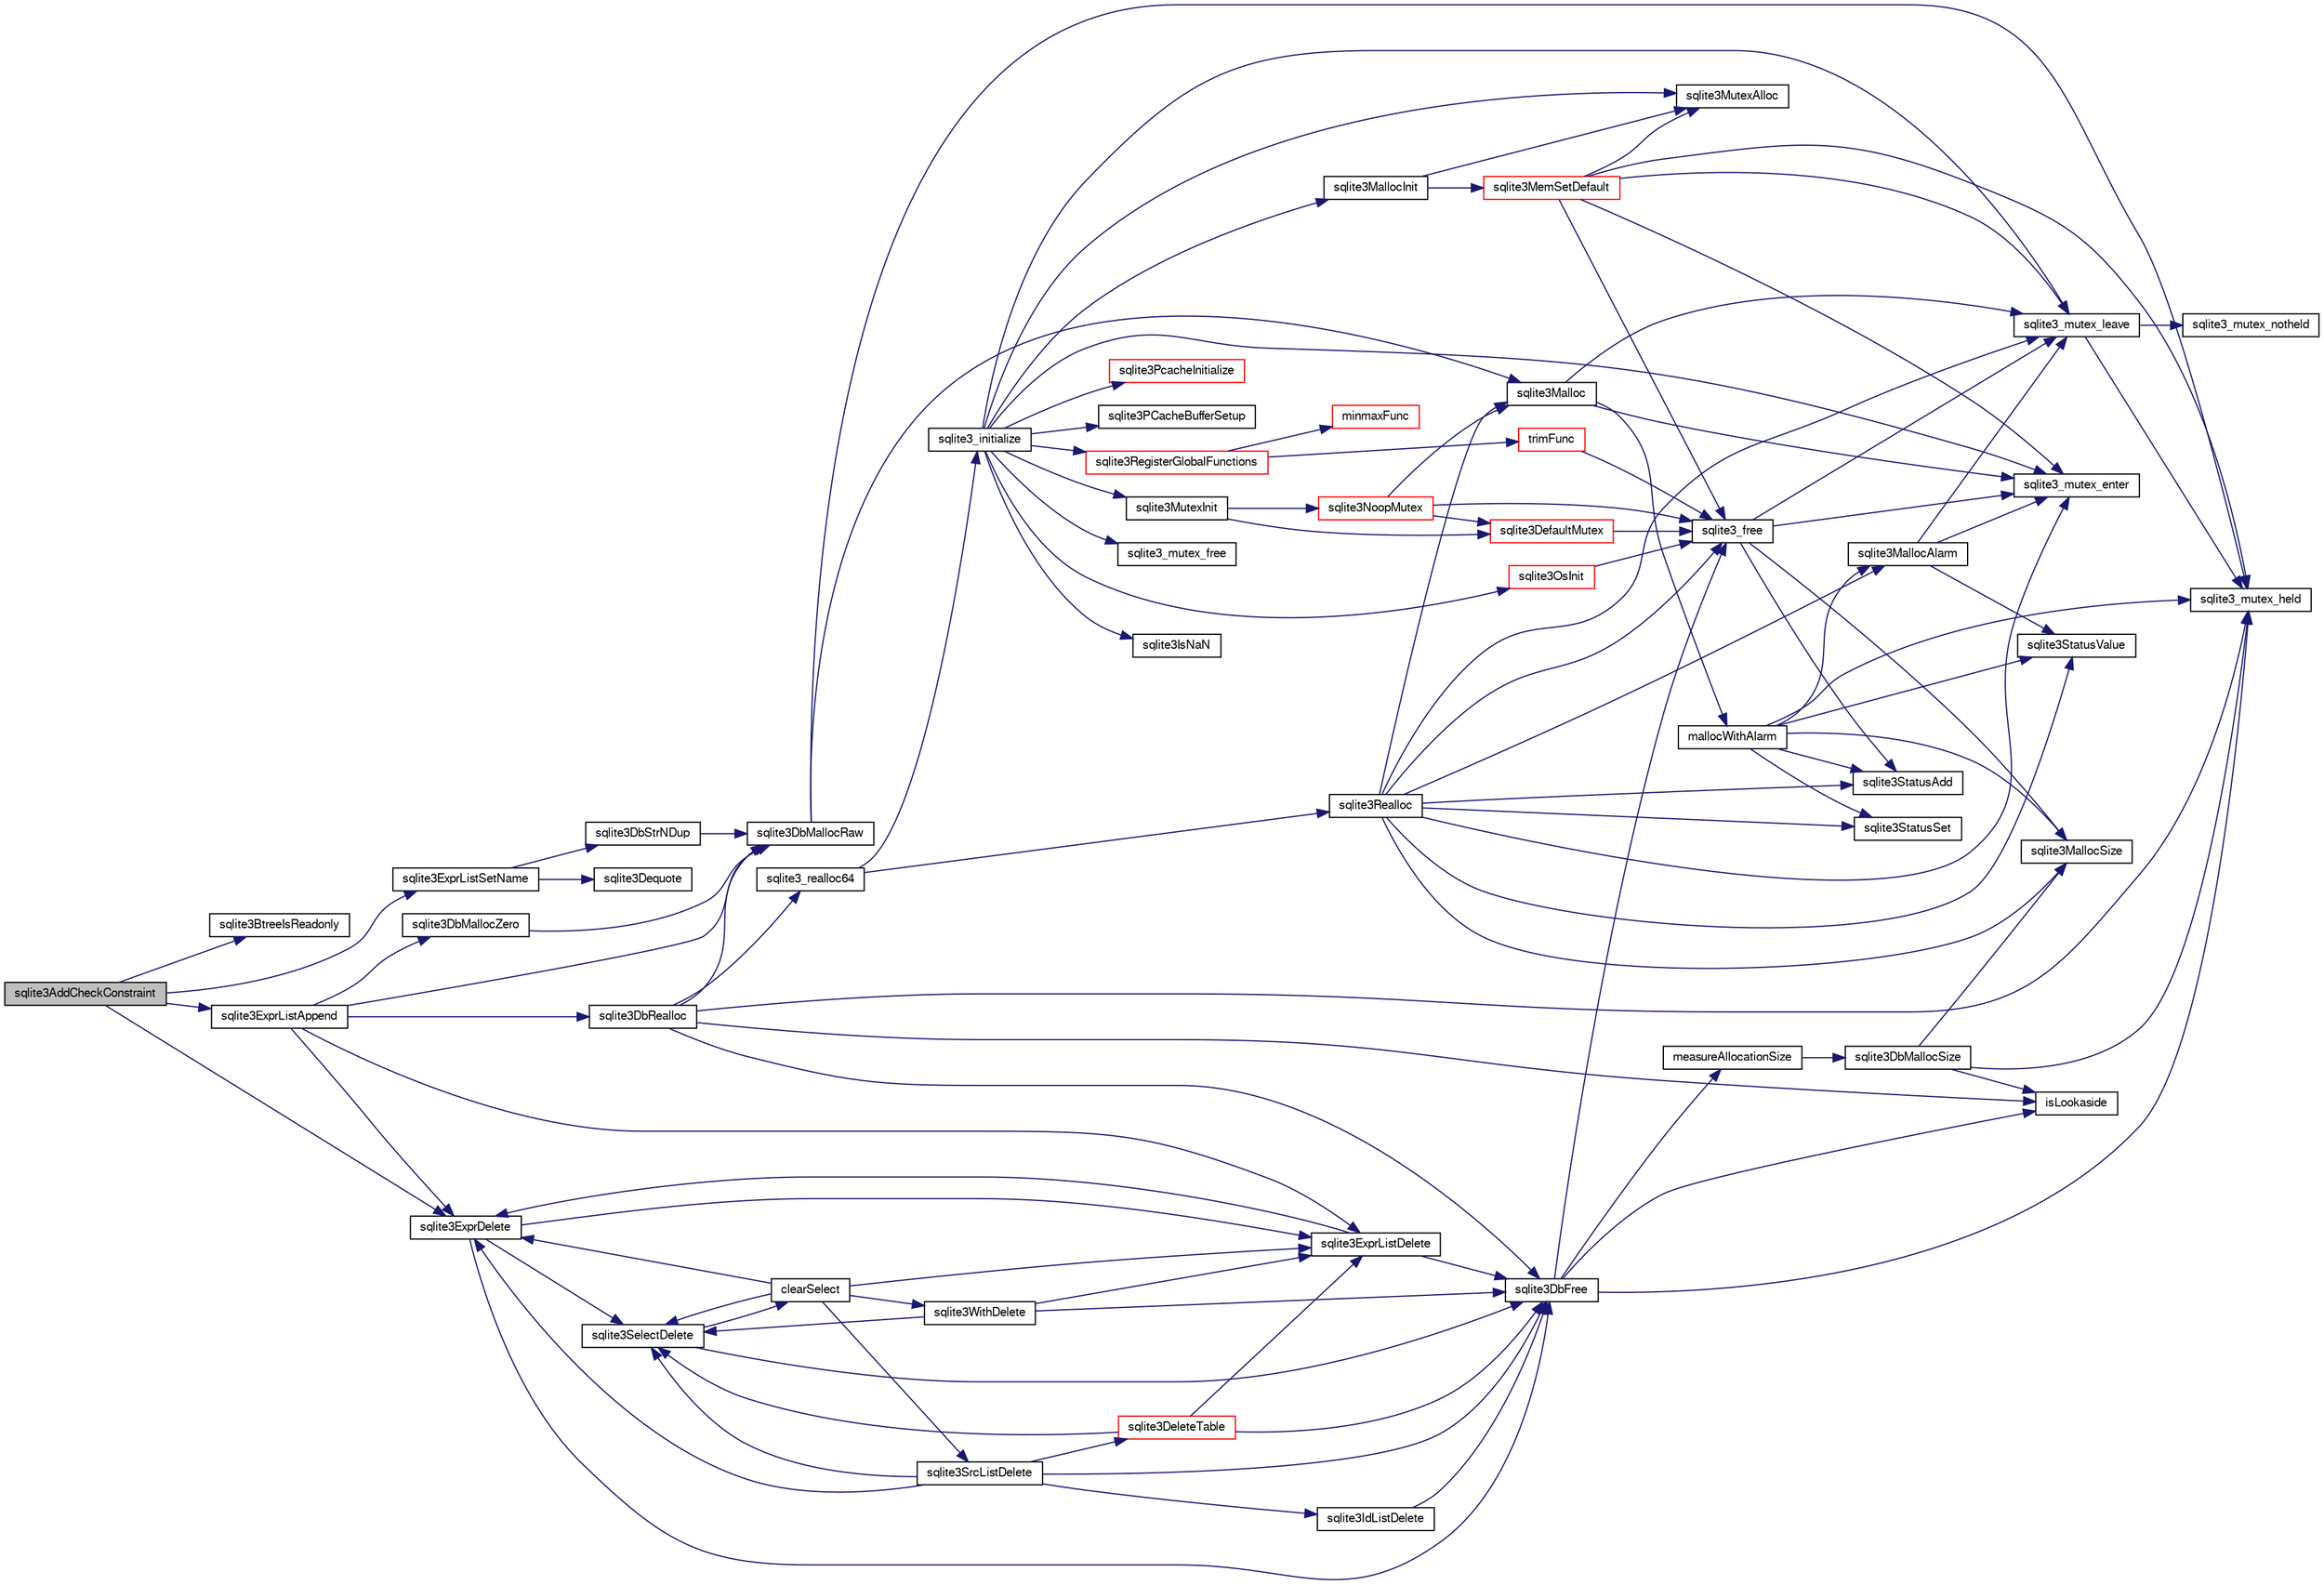 digraph "sqlite3AddCheckConstraint"
{
  edge [fontname="FreeSans",fontsize="10",labelfontname="FreeSans",labelfontsize="10"];
  node [fontname="FreeSans",fontsize="10",shape=record];
  rankdir="LR";
  Node407066 [label="sqlite3AddCheckConstraint",height=0.2,width=0.4,color="black", fillcolor="grey75", style="filled", fontcolor="black"];
  Node407066 -> Node407067 [color="midnightblue",fontsize="10",style="solid",fontname="FreeSans"];
  Node407067 [label="sqlite3BtreeIsReadonly",height=0.2,width=0.4,color="black", fillcolor="white", style="filled",URL="$sqlite3_8c.html#a49596f9d2be105128f7a6af5ba1fa000"];
  Node407066 -> Node407068 [color="midnightblue",fontsize="10",style="solid",fontname="FreeSans"];
  Node407068 [label="sqlite3ExprListAppend",height=0.2,width=0.4,color="black", fillcolor="white", style="filled",URL="$sqlite3_8c.html#a2c227f0b97e0e31b120c702fae2b7409"];
  Node407068 -> Node407069 [color="midnightblue",fontsize="10",style="solid",fontname="FreeSans"];
  Node407069 [label="sqlite3DbMallocZero",height=0.2,width=0.4,color="black", fillcolor="white", style="filled",URL="$sqlite3_8c.html#a49cfebac9d6067a03442c92af73f33e4"];
  Node407069 -> Node407070 [color="midnightblue",fontsize="10",style="solid",fontname="FreeSans"];
  Node407070 [label="sqlite3DbMallocRaw",height=0.2,width=0.4,color="black", fillcolor="white", style="filled",URL="$sqlite3_8c.html#abbe8be0cf7175e11ddc3e2218fad924e"];
  Node407070 -> Node407071 [color="midnightblue",fontsize="10",style="solid",fontname="FreeSans"];
  Node407071 [label="sqlite3_mutex_held",height=0.2,width=0.4,color="black", fillcolor="white", style="filled",URL="$sqlite3_8c.html#acf77da68932b6bc163c5e68547ecc3e7"];
  Node407070 -> Node407072 [color="midnightblue",fontsize="10",style="solid",fontname="FreeSans"];
  Node407072 [label="sqlite3Malloc",height=0.2,width=0.4,color="black", fillcolor="white", style="filled",URL="$sqlite3_8c.html#a361a2eaa846b1885f123abe46f5d8b2b"];
  Node407072 -> Node407073 [color="midnightblue",fontsize="10",style="solid",fontname="FreeSans"];
  Node407073 [label="sqlite3_mutex_enter",height=0.2,width=0.4,color="black", fillcolor="white", style="filled",URL="$sqlite3_8c.html#a1c12cde690bd89f104de5cbad12a6bf5"];
  Node407072 -> Node407074 [color="midnightblue",fontsize="10",style="solid",fontname="FreeSans"];
  Node407074 [label="mallocWithAlarm",height=0.2,width=0.4,color="black", fillcolor="white", style="filled",URL="$sqlite3_8c.html#ab070d5cf8e48ec8a6a43cf025d48598b"];
  Node407074 -> Node407071 [color="midnightblue",fontsize="10",style="solid",fontname="FreeSans"];
  Node407074 -> Node407075 [color="midnightblue",fontsize="10",style="solid",fontname="FreeSans"];
  Node407075 [label="sqlite3StatusSet",height=0.2,width=0.4,color="black", fillcolor="white", style="filled",URL="$sqlite3_8c.html#afec7586c01fcb5ea17dc9d7725a589d9"];
  Node407074 -> Node407076 [color="midnightblue",fontsize="10",style="solid",fontname="FreeSans"];
  Node407076 [label="sqlite3StatusValue",height=0.2,width=0.4,color="black", fillcolor="white", style="filled",URL="$sqlite3_8c.html#a30b8ac296c6e200c1fa57708d52c6ef6"];
  Node407074 -> Node407077 [color="midnightblue",fontsize="10",style="solid",fontname="FreeSans"];
  Node407077 [label="sqlite3MallocAlarm",height=0.2,width=0.4,color="black", fillcolor="white", style="filled",URL="$sqlite3_8c.html#ada66988e8471d1198f3219c062377508"];
  Node407077 -> Node407076 [color="midnightblue",fontsize="10",style="solid",fontname="FreeSans"];
  Node407077 -> Node407078 [color="midnightblue",fontsize="10",style="solid",fontname="FreeSans"];
  Node407078 [label="sqlite3_mutex_leave",height=0.2,width=0.4,color="black", fillcolor="white", style="filled",URL="$sqlite3_8c.html#a5838d235601dbd3c1fa993555c6bcc93"];
  Node407078 -> Node407071 [color="midnightblue",fontsize="10",style="solid",fontname="FreeSans"];
  Node407078 -> Node407079 [color="midnightblue",fontsize="10",style="solid",fontname="FreeSans"];
  Node407079 [label="sqlite3_mutex_notheld",height=0.2,width=0.4,color="black", fillcolor="white", style="filled",URL="$sqlite3_8c.html#a83967c837c1c000d3b5adcfaa688f5dc"];
  Node407077 -> Node407073 [color="midnightblue",fontsize="10",style="solid",fontname="FreeSans"];
  Node407074 -> Node407080 [color="midnightblue",fontsize="10",style="solid",fontname="FreeSans"];
  Node407080 [label="sqlite3MallocSize",height=0.2,width=0.4,color="black", fillcolor="white", style="filled",URL="$sqlite3_8c.html#acf5d2a5f35270bafb050bd2def576955"];
  Node407074 -> Node407081 [color="midnightblue",fontsize="10",style="solid",fontname="FreeSans"];
  Node407081 [label="sqlite3StatusAdd",height=0.2,width=0.4,color="black", fillcolor="white", style="filled",URL="$sqlite3_8c.html#afa029f93586aeab4cc85360905dae9cd"];
  Node407072 -> Node407078 [color="midnightblue",fontsize="10",style="solid",fontname="FreeSans"];
  Node407068 -> Node407070 [color="midnightblue",fontsize="10",style="solid",fontname="FreeSans"];
  Node407068 -> Node407082 [color="midnightblue",fontsize="10",style="solid",fontname="FreeSans"];
  Node407082 [label="sqlite3DbRealloc",height=0.2,width=0.4,color="black", fillcolor="white", style="filled",URL="$sqlite3_8c.html#ae028f4902a9d29bcaf310ff289ee87dc"];
  Node407082 -> Node407071 [color="midnightblue",fontsize="10",style="solid",fontname="FreeSans"];
  Node407082 -> Node407070 [color="midnightblue",fontsize="10",style="solid",fontname="FreeSans"];
  Node407082 -> Node407083 [color="midnightblue",fontsize="10",style="solid",fontname="FreeSans"];
  Node407083 [label="isLookaside",height=0.2,width=0.4,color="black", fillcolor="white", style="filled",URL="$sqlite3_8c.html#a770fa05ff9717b75e16f4d968a77b897"];
  Node407082 -> Node407084 [color="midnightblue",fontsize="10",style="solid",fontname="FreeSans"];
  Node407084 [label="sqlite3DbFree",height=0.2,width=0.4,color="black", fillcolor="white", style="filled",URL="$sqlite3_8c.html#ac70ab821a6607b4a1b909582dc37a069"];
  Node407084 -> Node407071 [color="midnightblue",fontsize="10",style="solid",fontname="FreeSans"];
  Node407084 -> Node407085 [color="midnightblue",fontsize="10",style="solid",fontname="FreeSans"];
  Node407085 [label="measureAllocationSize",height=0.2,width=0.4,color="black", fillcolor="white", style="filled",URL="$sqlite3_8c.html#a45731e644a22fdb756e2b6337224217a"];
  Node407085 -> Node407086 [color="midnightblue",fontsize="10",style="solid",fontname="FreeSans"];
  Node407086 [label="sqlite3DbMallocSize",height=0.2,width=0.4,color="black", fillcolor="white", style="filled",URL="$sqlite3_8c.html#aa397e5a8a03495203a0767abf0a71f86"];
  Node407086 -> Node407080 [color="midnightblue",fontsize="10",style="solid",fontname="FreeSans"];
  Node407086 -> Node407071 [color="midnightblue",fontsize="10",style="solid",fontname="FreeSans"];
  Node407086 -> Node407083 [color="midnightblue",fontsize="10",style="solid",fontname="FreeSans"];
  Node407084 -> Node407083 [color="midnightblue",fontsize="10",style="solid",fontname="FreeSans"];
  Node407084 -> Node407087 [color="midnightblue",fontsize="10",style="solid",fontname="FreeSans"];
  Node407087 [label="sqlite3_free",height=0.2,width=0.4,color="black", fillcolor="white", style="filled",URL="$sqlite3_8c.html#a6552349e36a8a691af5487999ab09519"];
  Node407087 -> Node407073 [color="midnightblue",fontsize="10",style="solid",fontname="FreeSans"];
  Node407087 -> Node407081 [color="midnightblue",fontsize="10",style="solid",fontname="FreeSans"];
  Node407087 -> Node407080 [color="midnightblue",fontsize="10",style="solid",fontname="FreeSans"];
  Node407087 -> Node407078 [color="midnightblue",fontsize="10",style="solid",fontname="FreeSans"];
  Node407082 -> Node407088 [color="midnightblue",fontsize="10",style="solid",fontname="FreeSans"];
  Node407088 [label="sqlite3_realloc64",height=0.2,width=0.4,color="black", fillcolor="white", style="filled",URL="$sqlite3_8c.html#a3765a714077ee547e811034236dc9ecd"];
  Node407088 -> Node407089 [color="midnightblue",fontsize="10",style="solid",fontname="FreeSans"];
  Node407089 [label="sqlite3_initialize",height=0.2,width=0.4,color="black", fillcolor="white", style="filled",URL="$sqlite3_8c.html#ab0c0ee2d5d4cf8b28e9572296a8861df"];
  Node407089 -> Node407090 [color="midnightblue",fontsize="10",style="solid",fontname="FreeSans"];
  Node407090 [label="sqlite3MutexInit",height=0.2,width=0.4,color="black", fillcolor="white", style="filled",URL="$sqlite3_8c.html#a7906afcdd1cdb3d0007eb932398a1158"];
  Node407090 -> Node407091 [color="midnightblue",fontsize="10",style="solid",fontname="FreeSans"];
  Node407091 [label="sqlite3DefaultMutex",height=0.2,width=0.4,color="red", fillcolor="white", style="filled",URL="$sqlite3_8c.html#ac895a71e325f9b2f9b862f737c17aca8"];
  Node407091 -> Node407087 [color="midnightblue",fontsize="10",style="solid",fontname="FreeSans"];
  Node407090 -> Node407100 [color="midnightblue",fontsize="10",style="solid",fontname="FreeSans"];
  Node407100 [label="sqlite3NoopMutex",height=0.2,width=0.4,color="red", fillcolor="white", style="filled",URL="$sqlite3_8c.html#a09742cde9ef371d94f8201d2cdb543e4"];
  Node407100 -> Node407072 [color="midnightblue",fontsize="10",style="solid",fontname="FreeSans"];
  Node407100 -> Node407087 [color="midnightblue",fontsize="10",style="solid",fontname="FreeSans"];
  Node407100 -> Node407091 [color="midnightblue",fontsize="10",style="solid",fontname="FreeSans"];
  Node407089 -> Node407108 [color="midnightblue",fontsize="10",style="solid",fontname="FreeSans"];
  Node407108 [label="sqlite3MutexAlloc",height=0.2,width=0.4,color="black", fillcolor="white", style="filled",URL="$sqlite3_8c.html#a0e3f432ee581f6876b590e7ad7e84e19"];
  Node407089 -> Node407073 [color="midnightblue",fontsize="10",style="solid",fontname="FreeSans"];
  Node407089 -> Node407109 [color="midnightblue",fontsize="10",style="solid",fontname="FreeSans"];
  Node407109 [label="sqlite3MallocInit",height=0.2,width=0.4,color="black", fillcolor="white", style="filled",URL="$sqlite3_8c.html#a9e06f9e7cad0d83ce80ab493c9533552"];
  Node407109 -> Node407110 [color="midnightblue",fontsize="10",style="solid",fontname="FreeSans"];
  Node407110 [label="sqlite3MemSetDefault",height=0.2,width=0.4,color="red", fillcolor="white", style="filled",URL="$sqlite3_8c.html#a162fbfd727e92c5f8f72625b5ff62549"];
  Node407110 -> Node407108 [color="midnightblue",fontsize="10",style="solid",fontname="FreeSans"];
  Node407110 -> Node407073 [color="midnightblue",fontsize="10",style="solid",fontname="FreeSans"];
  Node407110 -> Node407078 [color="midnightblue",fontsize="10",style="solid",fontname="FreeSans"];
  Node407110 -> Node407071 [color="midnightblue",fontsize="10",style="solid",fontname="FreeSans"];
  Node407110 -> Node407087 [color="midnightblue",fontsize="10",style="solid",fontname="FreeSans"];
  Node407109 -> Node407108 [color="midnightblue",fontsize="10",style="solid",fontname="FreeSans"];
  Node407089 -> Node407078 [color="midnightblue",fontsize="10",style="solid",fontname="FreeSans"];
  Node407089 -> Node407197 [color="midnightblue",fontsize="10",style="solid",fontname="FreeSans"];
  Node407197 [label="sqlite3RegisterGlobalFunctions",height=0.2,width=0.4,color="red", fillcolor="white", style="filled",URL="$sqlite3_8c.html#a9f75bd111010f29e1b8d74344473c4ec"];
  Node407197 -> Node407198 [color="midnightblue",fontsize="10",style="solid",fontname="FreeSans"];
  Node407198 [label="trimFunc",height=0.2,width=0.4,color="red", fillcolor="white", style="filled",URL="$sqlite3_8c.html#afad56dbe7f08139a630156e644b14704"];
  Node407198 -> Node407087 [color="midnightblue",fontsize="10",style="solid",fontname="FreeSans"];
  Node407197 -> Node407211 [color="midnightblue",fontsize="10",style="solid",fontname="FreeSans"];
  Node407211 [label="minmaxFunc",height=0.2,width=0.4,color="red", fillcolor="white", style="filled",URL="$sqlite3_8c.html#a4d00f48b948fd73cb70bcfd1efc0bfb0"];
  Node407089 -> Node407344 [color="midnightblue",fontsize="10",style="solid",fontname="FreeSans"];
  Node407344 [label="sqlite3PcacheInitialize",height=0.2,width=0.4,color="red", fillcolor="white", style="filled",URL="$sqlite3_8c.html#a2902c61ddc88bea002c4d69fe4052b1f"];
  Node407089 -> Node407345 [color="midnightblue",fontsize="10",style="solid",fontname="FreeSans"];
  Node407345 [label="sqlite3OsInit",height=0.2,width=0.4,color="red", fillcolor="white", style="filled",URL="$sqlite3_8c.html#afeaa886fe1ca086a30fd278b1d069762"];
  Node407345 -> Node407087 [color="midnightblue",fontsize="10",style="solid",fontname="FreeSans"];
  Node407089 -> Node407349 [color="midnightblue",fontsize="10",style="solid",fontname="FreeSans"];
  Node407349 [label="sqlite3PCacheBufferSetup",height=0.2,width=0.4,color="black", fillcolor="white", style="filled",URL="$sqlite3_8c.html#ad18a1eebefdfbc4254f473f7b0101937"];
  Node407089 -> Node407350 [color="midnightblue",fontsize="10",style="solid",fontname="FreeSans"];
  Node407350 [label="sqlite3_mutex_free",height=0.2,width=0.4,color="black", fillcolor="white", style="filled",URL="$sqlite3_8c.html#a2db2e72e08f6873afa9c61b0ec726fec"];
  Node407089 -> Node407133 [color="midnightblue",fontsize="10",style="solid",fontname="FreeSans"];
  Node407133 [label="sqlite3IsNaN",height=0.2,width=0.4,color="black", fillcolor="white", style="filled",URL="$sqlite3_8c.html#aed4d78203877c3486765ccbc7feebb50"];
  Node407088 -> Node407122 [color="midnightblue",fontsize="10",style="solid",fontname="FreeSans"];
  Node407122 [label="sqlite3Realloc",height=0.2,width=0.4,color="black", fillcolor="white", style="filled",URL="$sqlite3_8c.html#ad53aefdfc088f622e23ffe838201fe22"];
  Node407122 -> Node407072 [color="midnightblue",fontsize="10",style="solid",fontname="FreeSans"];
  Node407122 -> Node407087 [color="midnightblue",fontsize="10",style="solid",fontname="FreeSans"];
  Node407122 -> Node407080 [color="midnightblue",fontsize="10",style="solid",fontname="FreeSans"];
  Node407122 -> Node407073 [color="midnightblue",fontsize="10",style="solid",fontname="FreeSans"];
  Node407122 -> Node407075 [color="midnightblue",fontsize="10",style="solid",fontname="FreeSans"];
  Node407122 -> Node407076 [color="midnightblue",fontsize="10",style="solid",fontname="FreeSans"];
  Node407122 -> Node407077 [color="midnightblue",fontsize="10",style="solid",fontname="FreeSans"];
  Node407122 -> Node407081 [color="midnightblue",fontsize="10",style="solid",fontname="FreeSans"];
  Node407122 -> Node407078 [color="midnightblue",fontsize="10",style="solid",fontname="FreeSans"];
  Node407068 -> Node407351 [color="midnightblue",fontsize="10",style="solid",fontname="FreeSans"];
  Node407351 [label="sqlite3ExprDelete",height=0.2,width=0.4,color="black", fillcolor="white", style="filled",URL="$sqlite3_8c.html#ae4e21ab5918e0428fbaa9e615dceb309"];
  Node407351 -> Node407084 [color="midnightblue",fontsize="10",style="solid",fontname="FreeSans"];
  Node407351 -> Node407352 [color="midnightblue",fontsize="10",style="solid",fontname="FreeSans"];
  Node407352 [label="sqlite3SelectDelete",height=0.2,width=0.4,color="black", fillcolor="white", style="filled",URL="$sqlite3_8c.html#a0f56959f0acac85496744f0d068854a0"];
  Node407352 -> Node407353 [color="midnightblue",fontsize="10",style="solid",fontname="FreeSans"];
  Node407353 [label="clearSelect",height=0.2,width=0.4,color="black", fillcolor="white", style="filled",URL="$sqlite3_8c.html#ac083bac4f2f02c26aa02fc24ca8c2dd9"];
  Node407353 -> Node407354 [color="midnightblue",fontsize="10",style="solid",fontname="FreeSans"];
  Node407354 [label="sqlite3ExprListDelete",height=0.2,width=0.4,color="black", fillcolor="white", style="filled",URL="$sqlite3_8c.html#ae9cd46eac81e86a04ed8c09b99fc3c10"];
  Node407354 -> Node407351 [color="midnightblue",fontsize="10",style="solid",fontname="FreeSans"];
  Node407354 -> Node407084 [color="midnightblue",fontsize="10",style="solid",fontname="FreeSans"];
  Node407353 -> Node407355 [color="midnightblue",fontsize="10",style="solid",fontname="FreeSans"];
  Node407355 [label="sqlite3SrcListDelete",height=0.2,width=0.4,color="black", fillcolor="white", style="filled",URL="$sqlite3_8c.html#acc250a3e5e7fd8889a16a9f28e3e7312"];
  Node407355 -> Node407084 [color="midnightblue",fontsize="10",style="solid",fontname="FreeSans"];
  Node407355 -> Node407356 [color="midnightblue",fontsize="10",style="solid",fontname="FreeSans"];
  Node407356 [label="sqlite3DeleteTable",height=0.2,width=0.4,color="red", fillcolor="white", style="filled",URL="$sqlite3_8c.html#a7fd3d507375a381a3807f92735318973"];
  Node407356 -> Node407084 [color="midnightblue",fontsize="10",style="solid",fontname="FreeSans"];
  Node407356 -> Node407352 [color="midnightblue",fontsize="10",style="solid",fontname="FreeSans"];
  Node407356 -> Node407354 [color="midnightblue",fontsize="10",style="solid",fontname="FreeSans"];
  Node407355 -> Node407352 [color="midnightblue",fontsize="10",style="solid",fontname="FreeSans"];
  Node407355 -> Node407351 [color="midnightblue",fontsize="10",style="solid",fontname="FreeSans"];
  Node407355 -> Node407399 [color="midnightblue",fontsize="10",style="solid",fontname="FreeSans"];
  Node407399 [label="sqlite3IdListDelete",height=0.2,width=0.4,color="black", fillcolor="white", style="filled",URL="$sqlite3_8c.html#a38bea53ea789e86289ca600ff6010f73"];
  Node407399 -> Node407084 [color="midnightblue",fontsize="10",style="solid",fontname="FreeSans"];
  Node407353 -> Node407351 [color="midnightblue",fontsize="10",style="solid",fontname="FreeSans"];
  Node407353 -> Node407352 [color="midnightblue",fontsize="10",style="solid",fontname="FreeSans"];
  Node407353 -> Node407398 [color="midnightblue",fontsize="10",style="solid",fontname="FreeSans"];
  Node407398 [label="sqlite3WithDelete",height=0.2,width=0.4,color="black", fillcolor="white", style="filled",URL="$sqlite3_8c.html#a17d9ea3de76b5d740b422ea9b4fe3abb"];
  Node407398 -> Node407354 [color="midnightblue",fontsize="10",style="solid",fontname="FreeSans"];
  Node407398 -> Node407352 [color="midnightblue",fontsize="10",style="solid",fontname="FreeSans"];
  Node407398 -> Node407084 [color="midnightblue",fontsize="10",style="solid",fontname="FreeSans"];
  Node407352 -> Node407084 [color="midnightblue",fontsize="10",style="solid",fontname="FreeSans"];
  Node407351 -> Node407354 [color="midnightblue",fontsize="10",style="solid",fontname="FreeSans"];
  Node407068 -> Node407354 [color="midnightblue",fontsize="10",style="solid",fontname="FreeSans"];
  Node407066 -> Node408023 [color="midnightblue",fontsize="10",style="solid",fontname="FreeSans"];
  Node408023 [label="sqlite3ExprListSetName",height=0.2,width=0.4,color="black", fillcolor="white", style="filled",URL="$sqlite3_8c.html#a50e95ce8909436164a691852ec107b2b"];
  Node408023 -> Node407342 [color="midnightblue",fontsize="10",style="solid",fontname="FreeSans"];
  Node407342 [label="sqlite3DbStrNDup",height=0.2,width=0.4,color="black", fillcolor="white", style="filled",URL="$sqlite3_8c.html#a48e8c757f70cba60fe83ce00ad8de713"];
  Node407342 -> Node407070 [color="midnightblue",fontsize="10",style="solid",fontname="FreeSans"];
  Node408023 -> Node407343 [color="midnightblue",fontsize="10",style="solid",fontname="FreeSans"];
  Node407343 [label="sqlite3Dequote",height=0.2,width=0.4,color="black", fillcolor="white", style="filled",URL="$sqlite3_8c.html#a7b0ccb71d60de662cbb09755454dee5d"];
  Node407066 -> Node407351 [color="midnightblue",fontsize="10",style="solid",fontname="FreeSans"];
}
